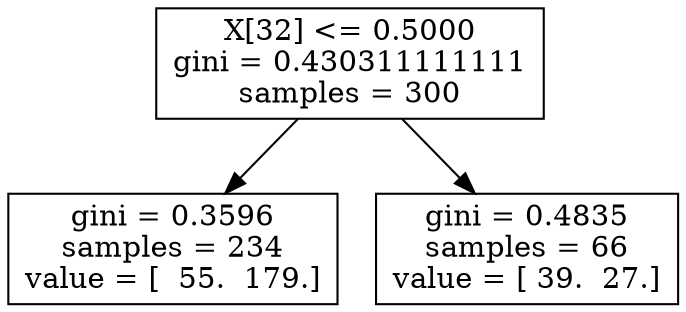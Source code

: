 digraph Tree {
0 [label="X[32] <= 0.5000\ngini = 0.430311111111\nsamples = 300", shape="box"] ;
1 [label="gini = 0.3596\nsamples = 234\nvalue = [  55.  179.]", shape="box"] ;
0 -> 1 ;
2 [label="gini = 0.4835\nsamples = 66\nvalue = [ 39.  27.]", shape="box"] ;
0 -> 2 ;
}